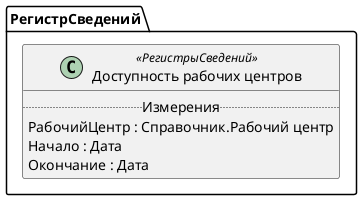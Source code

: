 ﻿@startuml ДоступностьРабочихЦентров
'!include templates.wsd
'..\include templates.wsd
class РегистрСведений.ДоступностьРабочихЦентров as "Доступность рабочих центров" <<РегистрыСведений>>
{
..Измерения..
РабочийЦентр : Справочник.Рабочий центр
Начало : Дата
Окончание : Дата
}
@enduml
